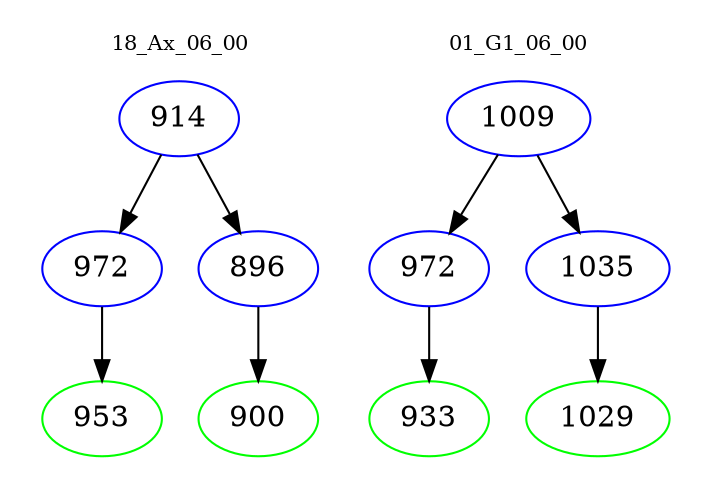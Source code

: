 digraph{
subgraph cluster_0 {
color = white
label = "18_Ax_06_00";
fontsize=10;
T0_914 [label="914", color="blue"]
T0_914 -> T0_972 [color="black"]
T0_972 [label="972", color="blue"]
T0_972 -> T0_953 [color="black"]
T0_953 [label="953", color="green"]
T0_914 -> T0_896 [color="black"]
T0_896 [label="896", color="blue"]
T0_896 -> T0_900 [color="black"]
T0_900 [label="900", color="green"]
}
subgraph cluster_1 {
color = white
label = "01_G1_06_00";
fontsize=10;
T1_1009 [label="1009", color="blue"]
T1_1009 -> T1_972 [color="black"]
T1_972 [label="972", color="blue"]
T1_972 -> T1_933 [color="black"]
T1_933 [label="933", color="green"]
T1_1009 -> T1_1035 [color="black"]
T1_1035 [label="1035", color="blue"]
T1_1035 -> T1_1029 [color="black"]
T1_1029 [label="1029", color="green"]
}
}
